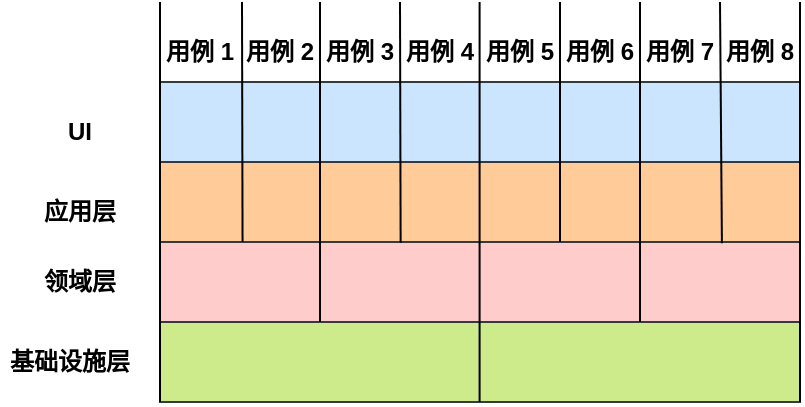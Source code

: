 <mxfile version="21.2.1" type="device">
  <diagram name="第 1 页" id="X_uiF5wOMN9EDFQbkVxp">
    <mxGraphModel dx="1434" dy="708" grid="1" gridSize="10" guides="1" tooltips="1" connect="1" arrows="1" fold="1" page="1" pageScale="1" pageWidth="827" pageHeight="1169" math="0" shadow="0">
      <root>
        <mxCell id="0" />
        <mxCell id="1" parent="0" />
        <mxCell id="mt0zbuiLpcm1aBGCFGq0-1" value="" style="rounded=0;whiteSpace=wrap;html=1;fillColor=#cce5ff;strokeColor=#36393d;" vertex="1" parent="1">
          <mxGeometry x="200" y="300" width="320" height="40" as="geometry" />
        </mxCell>
        <mxCell id="mt0zbuiLpcm1aBGCFGq0-2" value="" style="rounded=0;whiteSpace=wrap;html=1;fillColor=#ffcc99;strokeColor=#36393d;" vertex="1" parent="1">
          <mxGeometry x="200" y="340" width="320" height="40" as="geometry" />
        </mxCell>
        <mxCell id="mt0zbuiLpcm1aBGCFGq0-3" value="" style="rounded=0;whiteSpace=wrap;html=1;fillColor=#ffcccc;strokeColor=#36393d;" vertex="1" parent="1">
          <mxGeometry x="200" y="380" width="320" height="40" as="geometry" />
        </mxCell>
        <mxCell id="mt0zbuiLpcm1aBGCFGq0-4" value="" style="rounded=0;whiteSpace=wrap;html=1;fillColor=#cdeb8b;strokeColor=#36393d;" vertex="1" parent="1">
          <mxGeometry x="200" y="420" width="320" height="40" as="geometry" />
        </mxCell>
        <mxCell id="mt0zbuiLpcm1aBGCFGq0-5" value="UI" style="text;html=1;strokeColor=none;fillColor=none;align=center;verticalAlign=middle;whiteSpace=wrap;rounded=0;fontStyle=1" vertex="1" parent="1">
          <mxGeometry x="130" y="310" width="60" height="30" as="geometry" />
        </mxCell>
        <mxCell id="mt0zbuiLpcm1aBGCFGq0-6" value="应用层" style="text;html=1;strokeColor=none;fillColor=none;align=center;verticalAlign=middle;whiteSpace=wrap;rounded=0;fontStyle=1" vertex="1" parent="1">
          <mxGeometry x="130" y="350" width="60" height="30" as="geometry" />
        </mxCell>
        <mxCell id="mt0zbuiLpcm1aBGCFGq0-7" value="领域层" style="text;html=1;strokeColor=none;fillColor=none;align=center;verticalAlign=middle;whiteSpace=wrap;rounded=0;fontStyle=1" vertex="1" parent="1">
          <mxGeometry x="130" y="385" width="60" height="30" as="geometry" />
        </mxCell>
        <mxCell id="mt0zbuiLpcm1aBGCFGq0-8" value="基础设施层" style="text;html=1;strokeColor=none;fillColor=none;align=center;verticalAlign=middle;whiteSpace=wrap;rounded=0;fontStyle=1" vertex="1" parent="1">
          <mxGeometry x="120" y="425" width="70" height="30" as="geometry" />
        </mxCell>
        <mxCell id="mt0zbuiLpcm1aBGCFGq0-9" value="" style="endArrow=none;html=1;rounded=0;exitX=0.129;exitY=-0.001;exitDx=0;exitDy=0;exitPerimeter=0;" edge="1" parent="1" source="mt0zbuiLpcm1aBGCFGq0-3">
          <mxGeometry width="50" height="50" relative="1" as="geometry">
            <mxPoint x="241" y="420" as="sourcePoint" />
            <mxPoint x="241" y="260" as="targetPoint" />
          </mxGeometry>
        </mxCell>
        <mxCell id="mt0zbuiLpcm1aBGCFGq0-10" value="" style="endArrow=none;html=1;rounded=0;exitX=0.25;exitY=1;exitDx=0;exitDy=0;" edge="1" parent="1" source="mt0zbuiLpcm1aBGCFGq0-3">
          <mxGeometry width="50" height="50" relative="1" as="geometry">
            <mxPoint x="280" y="420" as="sourcePoint" />
            <mxPoint x="280" y="260" as="targetPoint" />
          </mxGeometry>
        </mxCell>
        <mxCell id="mt0zbuiLpcm1aBGCFGq0-11" value="" style="endArrow=none;html=1;rounded=0;exitX=0.376;exitY=1.008;exitDx=0;exitDy=0;exitPerimeter=0;" edge="1" parent="1" source="mt0zbuiLpcm1aBGCFGq0-2">
          <mxGeometry width="50" height="50" relative="1" as="geometry">
            <mxPoint x="320" y="420" as="sourcePoint" />
            <mxPoint x="320" y="260" as="targetPoint" />
          </mxGeometry>
        </mxCell>
        <mxCell id="mt0zbuiLpcm1aBGCFGq0-12" value="" style="endArrow=none;html=1;rounded=0;exitX=0.128;exitY=0.99;exitDx=0;exitDy=0;exitPerimeter=0;" edge="1" parent="1">
          <mxGeometry width="50" height="50" relative="1" as="geometry">
            <mxPoint x="359.8" y="460" as="sourcePoint" />
            <mxPoint x="359.8" y="260" as="targetPoint" />
          </mxGeometry>
        </mxCell>
        <mxCell id="mt0zbuiLpcm1aBGCFGq0-13" value="" style="endArrow=none;html=1;rounded=0;" edge="1" parent="1">
          <mxGeometry width="50" height="50" relative="1" as="geometry">
            <mxPoint x="400" y="380" as="sourcePoint" />
            <mxPoint x="400" y="260" as="targetPoint" />
          </mxGeometry>
        </mxCell>
        <mxCell id="mt0zbuiLpcm1aBGCFGq0-14" value="" style="endArrow=none;html=1;rounded=0;exitX=0.75;exitY=1;exitDx=0;exitDy=0;" edge="1" parent="1" source="mt0zbuiLpcm1aBGCFGq0-3">
          <mxGeometry width="50" height="50" relative="1" as="geometry">
            <mxPoint x="440" y="460" as="sourcePoint" />
            <mxPoint x="440" y="260" as="targetPoint" />
          </mxGeometry>
        </mxCell>
        <mxCell id="mt0zbuiLpcm1aBGCFGq0-15" value="" style="endArrow=none;html=1;rounded=0;exitX=0.878;exitY=0.017;exitDx=0;exitDy=0;exitPerimeter=0;" edge="1" parent="1" source="mt0zbuiLpcm1aBGCFGq0-3">
          <mxGeometry width="50" height="50" relative="1" as="geometry">
            <mxPoint x="480" y="420" as="sourcePoint" />
            <mxPoint x="480" y="260" as="targetPoint" />
          </mxGeometry>
        </mxCell>
        <mxCell id="mt0zbuiLpcm1aBGCFGq0-16" value="" style="endArrow=none;html=1;rounded=0;exitX=0.128;exitY=0.99;exitDx=0;exitDy=0;exitPerimeter=0;" edge="1" parent="1">
          <mxGeometry width="50" height="50" relative="1" as="geometry">
            <mxPoint x="520" y="460" as="sourcePoint" />
            <mxPoint x="520" y="260" as="targetPoint" />
          </mxGeometry>
        </mxCell>
        <mxCell id="mt0zbuiLpcm1aBGCFGq0-17" value="" style="endArrow=none;html=1;rounded=0;exitX=0.128;exitY=0.99;exitDx=0;exitDy=0;exitPerimeter=0;" edge="1" parent="1">
          <mxGeometry width="50" height="50" relative="1" as="geometry">
            <mxPoint x="200" y="460" as="sourcePoint" />
            <mxPoint x="200" y="260" as="targetPoint" />
          </mxGeometry>
        </mxCell>
        <mxCell id="mt0zbuiLpcm1aBGCFGq0-18" value="用例 1" style="text;html=1;strokeColor=none;fillColor=none;align=center;verticalAlign=middle;whiteSpace=wrap;rounded=0;fontStyle=1" vertex="1" parent="1">
          <mxGeometry x="200" y="270" width="40" height="30" as="geometry" />
        </mxCell>
        <mxCell id="mt0zbuiLpcm1aBGCFGq0-19" value="用例 2" style="text;html=1;strokeColor=none;fillColor=none;align=center;verticalAlign=middle;whiteSpace=wrap;rounded=0;fontStyle=1" vertex="1" parent="1">
          <mxGeometry x="240" y="270" width="40" height="30" as="geometry" />
        </mxCell>
        <mxCell id="mt0zbuiLpcm1aBGCFGq0-20" value="用例 3" style="text;html=1;strokeColor=none;fillColor=none;align=center;verticalAlign=middle;whiteSpace=wrap;rounded=0;fontStyle=1" vertex="1" parent="1">
          <mxGeometry x="280" y="270" width="40" height="30" as="geometry" />
        </mxCell>
        <mxCell id="mt0zbuiLpcm1aBGCFGq0-21" value="用例 4" style="text;html=1;strokeColor=none;fillColor=none;align=center;verticalAlign=middle;whiteSpace=wrap;rounded=0;fontStyle=1" vertex="1" parent="1">
          <mxGeometry x="320" y="270" width="40" height="30" as="geometry" />
        </mxCell>
        <mxCell id="mt0zbuiLpcm1aBGCFGq0-22" value="用例 5" style="text;html=1;strokeColor=none;fillColor=none;align=center;verticalAlign=middle;whiteSpace=wrap;rounded=0;fontStyle=1" vertex="1" parent="1">
          <mxGeometry x="360" y="270" width="40" height="30" as="geometry" />
        </mxCell>
        <mxCell id="mt0zbuiLpcm1aBGCFGq0-23" value="用例 6" style="text;html=1;strokeColor=none;fillColor=none;align=center;verticalAlign=middle;whiteSpace=wrap;rounded=0;fontStyle=1" vertex="1" parent="1">
          <mxGeometry x="400" y="270" width="40" height="30" as="geometry" />
        </mxCell>
        <mxCell id="mt0zbuiLpcm1aBGCFGq0-24" value="用例 7" style="text;html=1;strokeColor=none;fillColor=none;align=center;verticalAlign=middle;whiteSpace=wrap;rounded=0;fontStyle=1" vertex="1" parent="1">
          <mxGeometry x="440" y="270" width="40" height="30" as="geometry" />
        </mxCell>
        <mxCell id="mt0zbuiLpcm1aBGCFGq0-25" value="用例 8" style="text;html=1;strokeColor=none;fillColor=none;align=center;verticalAlign=middle;whiteSpace=wrap;rounded=0;fontStyle=1" vertex="1" parent="1">
          <mxGeometry x="480" y="270" width="40" height="30" as="geometry" />
        </mxCell>
      </root>
    </mxGraphModel>
  </diagram>
</mxfile>
